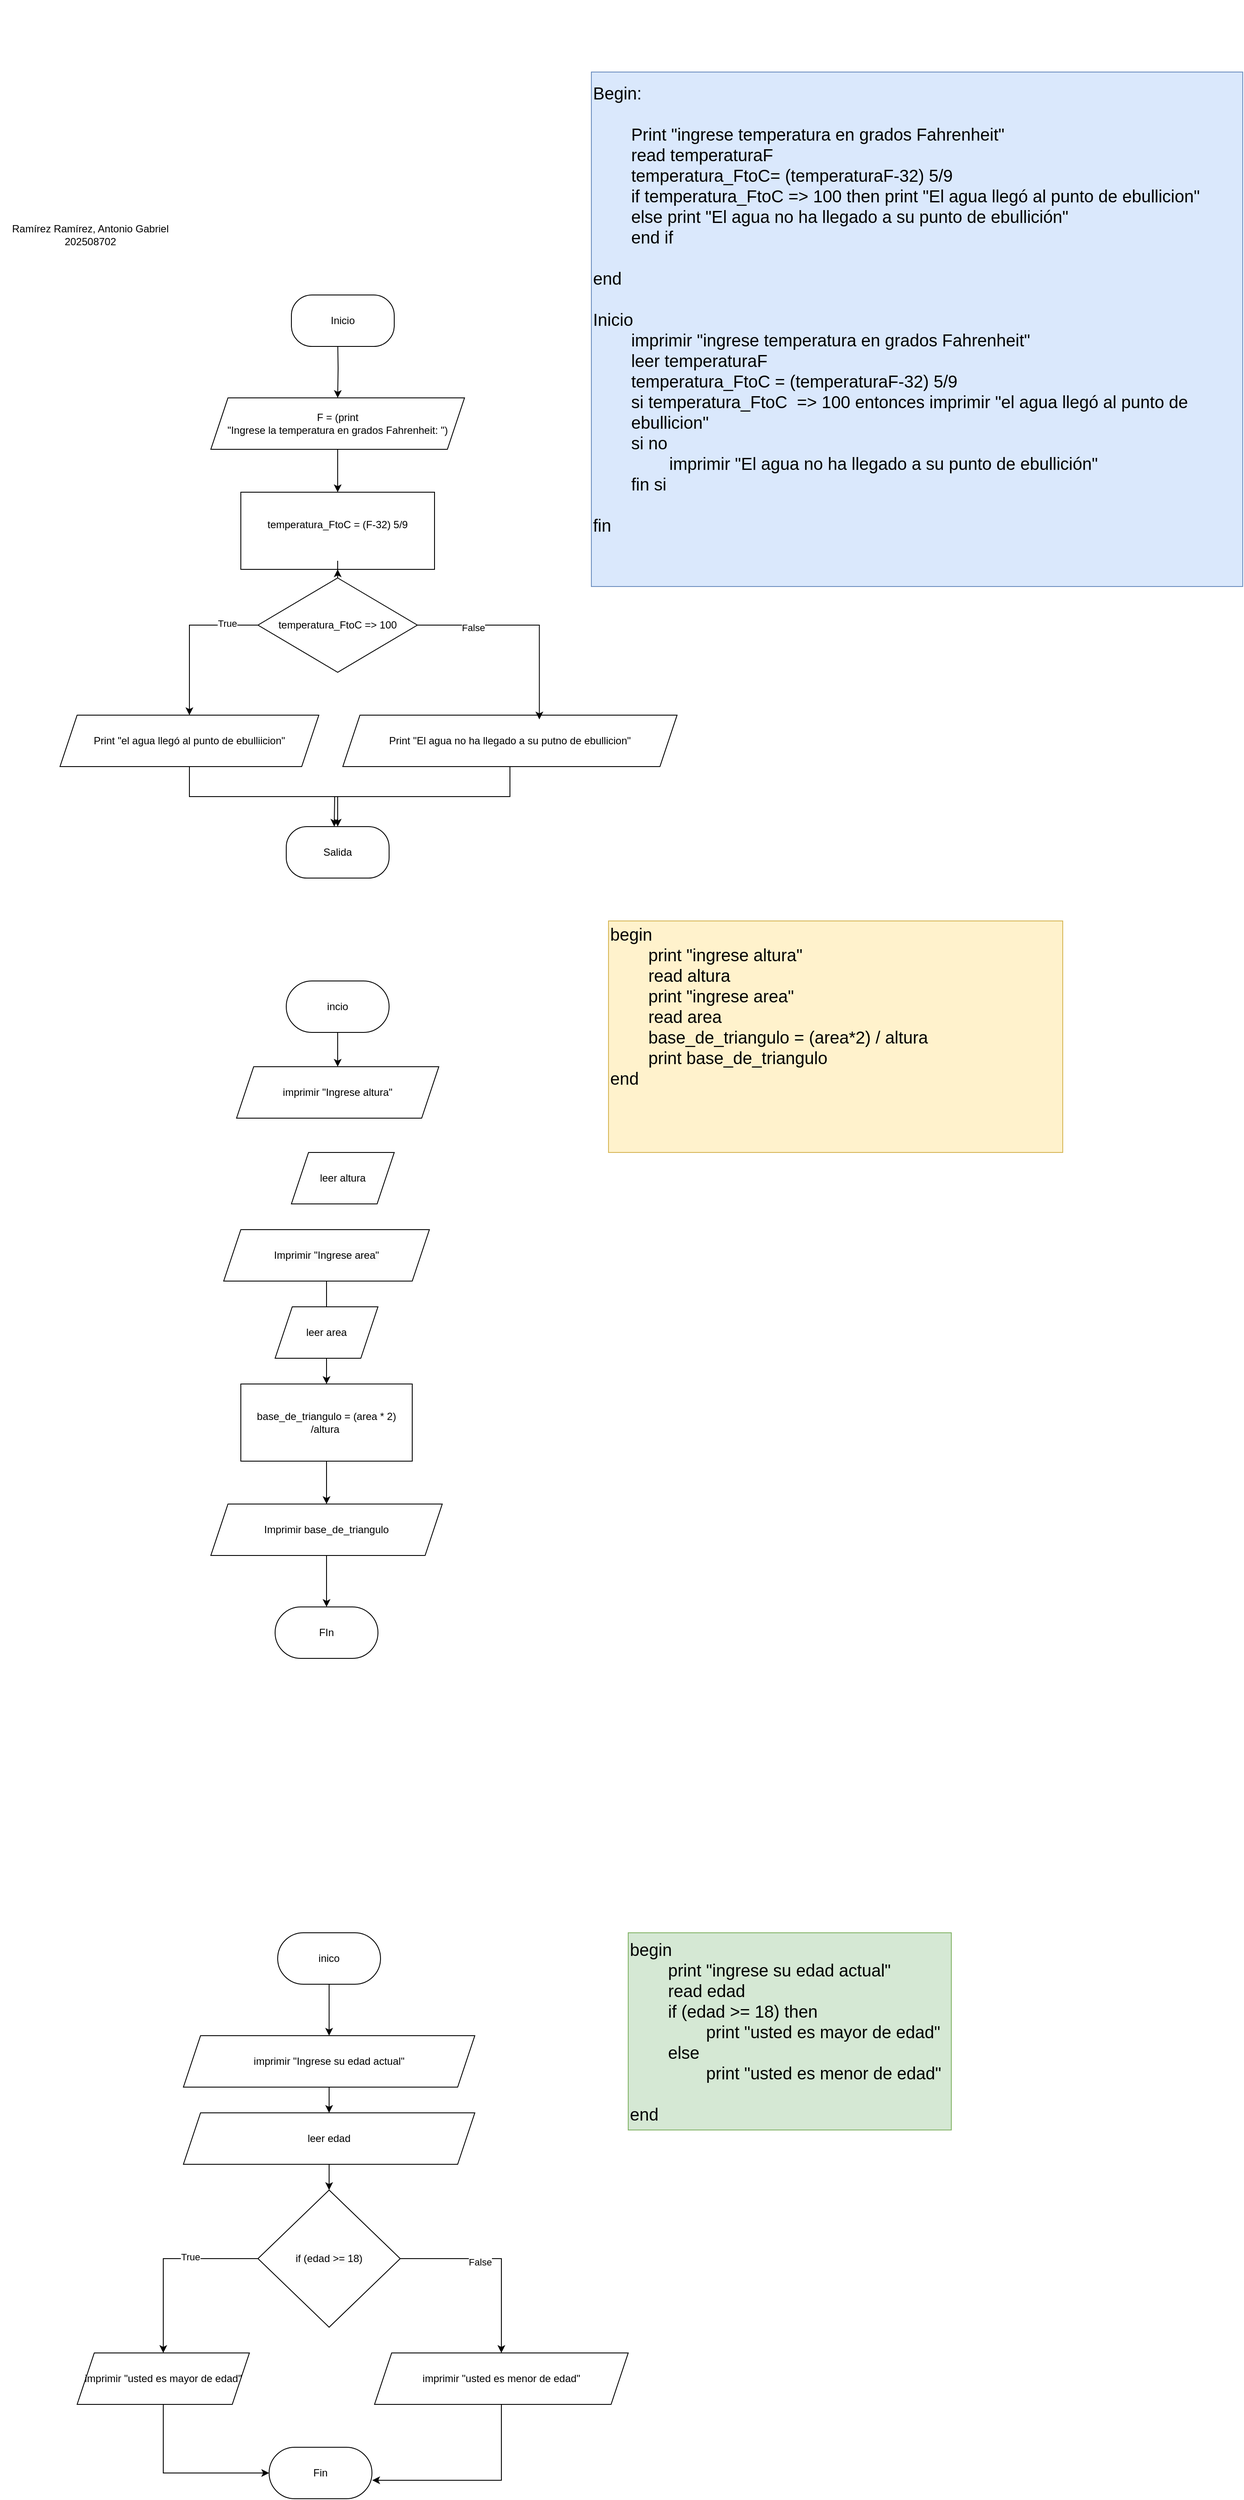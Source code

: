 <mxfile version="26.0.11">
  <diagram name="Página-1" id="kbfQnxgLnGt7NoyHu_p-">
    <mxGraphModel dx="1426" dy="1958" grid="1" gridSize="10" guides="1" tooltips="1" connect="1" arrows="1" fold="1" page="1" pageScale="1" pageWidth="827" pageHeight="1169" math="0" shadow="0">
      <root>
        <mxCell id="0" />
        <mxCell id="1" parent="0" />
        <mxCell id="L6ibwcZqbPdTsbd80rwH-10" value="" style="edgeStyle=orthogonalEdgeStyle;rounded=0;orthogonalLoop=1;jettySize=auto;html=1;" parent="1" target="L6ibwcZqbPdTsbd80rwH-3" edge="1">
          <mxGeometry relative="1" as="geometry">
            <mxPoint x="414" y="150" as="sourcePoint" />
          </mxGeometry>
        </mxCell>
        <mxCell id="L6ibwcZqbPdTsbd80rwH-11" value="" style="edgeStyle=orthogonalEdgeStyle;rounded=0;orthogonalLoop=1;jettySize=auto;html=1;" parent="1" source="L6ibwcZqbPdTsbd80rwH-3" target="L6ibwcZqbPdTsbd80rwH-4" edge="1">
          <mxGeometry relative="1" as="geometry" />
        </mxCell>
        <mxCell id="L6ibwcZqbPdTsbd80rwH-3" value="&lt;div&gt;F = (print&lt;/div&gt;&quot;Ingrese la temperatura en grados Fahrenheit: &quot;)" style="shape=parallelogram;perimeter=parallelogramPerimeter;whiteSpace=wrap;html=1;fixedSize=1;" parent="1" vertex="1">
          <mxGeometry x="266" y="220" width="296" height="60" as="geometry" />
        </mxCell>
        <mxCell id="L6ibwcZqbPdTsbd80rwH-4" value="&lt;div&gt;&lt;br&gt;&lt;/div&gt;&lt;div&gt;temperatura_FtoC =&lt;span style=&quot;background-color: transparent; color: light-dark(rgb(0, 0, 0), rgb(255, 255, 255));&quot;&gt;&amp;nbsp;(F-32) 5/9&lt;/span&gt;&lt;/div&gt;&lt;br&gt;&lt;div&gt;&lt;br&gt;&lt;/div&gt;" style="rounded=0;whiteSpace=wrap;html=1;" parent="1" vertex="1">
          <mxGeometry x="301" y="330" width="226" height="90" as="geometry" />
        </mxCell>
        <mxCell id="L6ibwcZqbPdTsbd80rwH-22" style="edgeStyle=orthogonalEdgeStyle;rounded=0;orthogonalLoop=1;jettySize=auto;html=1;entryX=0.5;entryY=1;entryDx=0;entryDy=0;" parent="1" source="L6ibwcZqbPdTsbd80rwH-5" target="L6ibwcZqbPdTsbd80rwH-4" edge="1">
          <mxGeometry relative="1" as="geometry" />
        </mxCell>
        <mxCell id="L6ibwcZqbPdTsbd80rwH-23" style="edgeStyle=orthogonalEdgeStyle;rounded=0;orthogonalLoop=1;jettySize=auto;html=1;exitX=0;exitY=0.5;exitDx=0;exitDy=0;entryX=0.5;entryY=0;entryDx=0;entryDy=0;" parent="1" source="L6ibwcZqbPdTsbd80rwH-5" target="L6ibwcZqbPdTsbd80rwH-7" edge="1">
          <mxGeometry relative="1" as="geometry" />
        </mxCell>
        <mxCell id="L6ibwcZqbPdTsbd80rwH-25" value="True" style="edgeLabel;html=1;align=center;verticalAlign=middle;resizable=0;points=[];" parent="L6ibwcZqbPdTsbd80rwH-23" vertex="1" connectable="0">
          <mxGeometry x="-0.609" y="-2" relative="1" as="geometry">
            <mxPoint as="offset" />
          </mxGeometry>
        </mxCell>
        <mxCell id="L6ibwcZqbPdTsbd80rwH-5" value="&lt;div&gt;&lt;br&gt;&lt;/div&gt;&lt;span style=&quot;color: light-dark(rgb(0, 0, 0), rgb(255, 255, 255)); background-color: transparent;&quot;&gt;temperatura_FtoC =&amp;gt; 100&lt;/span&gt;&lt;div&gt;&lt;span style=&quot;color: light-dark(rgb(0, 0, 0), rgb(255, 255, 255)); background-color: transparent;&quot;&gt;&lt;br&gt;&lt;/span&gt;&lt;/div&gt;" style="rhombus;whiteSpace=wrap;html=1;" parent="1" vertex="1">
          <mxGeometry x="321" y="430" width="186" height="110" as="geometry" />
        </mxCell>
        <mxCell id="L6ibwcZqbPdTsbd80rwH-20" style="edgeStyle=orthogonalEdgeStyle;rounded=0;orthogonalLoop=1;jettySize=auto;html=1;exitX=0.5;exitY=1;exitDx=0;exitDy=0;entryX=0.5;entryY=0;entryDx=0;entryDy=0;" parent="1" source="L6ibwcZqbPdTsbd80rwH-7" target="L6ibwcZqbPdTsbd80rwH-14" edge="1">
          <mxGeometry relative="1" as="geometry" />
        </mxCell>
        <mxCell id="L6ibwcZqbPdTsbd80rwH-7" value="&lt;div&gt;Print &quot;el agua llegó al punto de ebulliicion&quot;&lt;/div&gt;" style="shape=parallelogram;perimeter=parallelogramPerimeter;whiteSpace=wrap;html=1;fixedSize=1;" parent="1" vertex="1">
          <mxGeometry x="90" y="590" width="302" height="60" as="geometry" />
        </mxCell>
        <mxCell id="L6ibwcZqbPdTsbd80rwH-21" style="edgeStyle=orthogonalEdgeStyle;rounded=0;orthogonalLoop=1;jettySize=auto;html=1;exitX=0.5;exitY=1;exitDx=0;exitDy=0;" parent="1" source="L6ibwcZqbPdTsbd80rwH-8" edge="1">
          <mxGeometry relative="1" as="geometry">
            <mxPoint x="410" y="720" as="targetPoint" />
          </mxGeometry>
        </mxCell>
        <mxCell id="L6ibwcZqbPdTsbd80rwH-8" value="&lt;div&gt;Print &quot;El agua no ha llegado a su putno de ebullicion&quot;&lt;/div&gt;" style="shape=parallelogram;perimeter=parallelogramPerimeter;whiteSpace=wrap;html=1;fixedSize=1;" parent="1" vertex="1">
          <mxGeometry x="420" y="590" width="390" height="60" as="geometry" />
        </mxCell>
        <mxCell id="L6ibwcZqbPdTsbd80rwH-14" value="Salida" style="rounded=1;whiteSpace=wrap;html=1;arcSize=40;" parent="1" vertex="1">
          <mxGeometry x="354" y="720" width="120" height="60" as="geometry" />
        </mxCell>
        <mxCell id="L6ibwcZqbPdTsbd80rwH-15" value="Inicio" style="rounded=1;whiteSpace=wrap;html=1;arcSize=40;" parent="1" vertex="1">
          <mxGeometry x="360" y="100" width="120" height="60" as="geometry" />
        </mxCell>
        <mxCell id="L6ibwcZqbPdTsbd80rwH-24" style="edgeStyle=orthogonalEdgeStyle;rounded=0;orthogonalLoop=1;jettySize=auto;html=1;exitX=1;exitY=0.5;exitDx=0;exitDy=0;entryX=0.588;entryY=0.083;entryDx=0;entryDy=0;entryPerimeter=0;" parent="1" source="L6ibwcZqbPdTsbd80rwH-5" target="L6ibwcZqbPdTsbd80rwH-8" edge="1">
          <mxGeometry relative="1" as="geometry" />
        </mxCell>
        <mxCell id="L6ibwcZqbPdTsbd80rwH-26" value="False" style="edgeLabel;html=1;align=center;verticalAlign=middle;resizable=0;points=[];" parent="L6ibwcZqbPdTsbd80rwH-24" vertex="1" connectable="0">
          <mxGeometry x="-0.488" y="-3" relative="1" as="geometry">
            <mxPoint as="offset" />
          </mxGeometry>
        </mxCell>
        <mxCell id="L6ibwcZqbPdTsbd80rwH-28" value="Ramírez Ramírez, Antonio Gabriel&lt;div&gt;202508702&lt;/div&gt;" style="text;html=1;align=center;verticalAlign=middle;resizable=0;points=[];autosize=1;strokeColor=none;fillColor=none;" parent="1" vertex="1">
          <mxGeometry x="20" y="10" width="210" height="40" as="geometry" />
        </mxCell>
        <mxCell id="EQYJEPt1UiemQ2J8pEpr-8" value="" style="edgeStyle=orthogonalEdgeStyle;rounded=0;orthogonalLoop=1;jettySize=auto;html=1;" parent="1" source="EQYJEPt1UiemQ2J8pEpr-2" target="EQYJEPt1UiemQ2J8pEpr-3" edge="1">
          <mxGeometry relative="1" as="geometry" />
        </mxCell>
        <mxCell id="EQYJEPt1UiemQ2J8pEpr-2" value="incio" style="rounded=1;whiteSpace=wrap;html=1;arcSize=50;" parent="1" vertex="1">
          <mxGeometry x="354" y="900" width="120" height="60" as="geometry" />
        </mxCell>
        <mxCell id="EQYJEPt1UiemQ2J8pEpr-3" value="imprimir &quot;Ingrese altura&quot;" style="shape=parallelogram;perimeter=parallelogramPerimeter;whiteSpace=wrap;html=1;fixedSize=1;" parent="1" vertex="1">
          <mxGeometry x="296" y="1000" width="236" height="60" as="geometry" />
        </mxCell>
        <mxCell id="EQYJEPt1UiemQ2J8pEpr-10" value="" style="edgeStyle=orthogonalEdgeStyle;rounded=0;orthogonalLoop=1;jettySize=auto;html=1;" parent="1" source="EQYJEPt1UiemQ2J8pEpr-4" target="EQYJEPt1UiemQ2J8pEpr-5" edge="1">
          <mxGeometry relative="1" as="geometry" />
        </mxCell>
        <mxCell id="EQYJEPt1UiemQ2J8pEpr-4" value="&lt;span style=&quot;color: rgb(0, 0, 0); font-family: Helvetica; font-size: 12px; font-style: normal; font-variant-ligatures: normal; font-variant-caps: normal; font-weight: 400; letter-spacing: normal; orphans: 2; text-align: center; text-indent: 0px; text-transform: none; widows: 2; word-spacing: 0px; -webkit-text-stroke-width: 0px; white-space: normal; background-color: rgb(251, 251, 251); text-decoration-thickness: initial; text-decoration-style: initial; text-decoration-color: initial; float: none; display: inline !important;&quot;&gt;Imprimir &quot;Ingrese area&quot;&lt;/span&gt;" style="shape=parallelogram;perimeter=parallelogramPerimeter;whiteSpace=wrap;html=1;fixedSize=1;" parent="1" vertex="1">
          <mxGeometry x="281" y="1190" width="240" height="60" as="geometry" />
        </mxCell>
        <mxCell id="EQYJEPt1UiemQ2J8pEpr-11" value="" style="edgeStyle=orthogonalEdgeStyle;rounded=0;orthogonalLoop=1;jettySize=auto;html=1;" parent="1" source="EQYJEPt1UiemQ2J8pEpr-5" target="EQYJEPt1UiemQ2J8pEpr-6" edge="1">
          <mxGeometry relative="1" as="geometry" />
        </mxCell>
        <mxCell id="EQYJEPt1UiemQ2J8pEpr-5" value="base_de_triangulo = (area * 2) /altura&amp;nbsp;" style="rounded=0;whiteSpace=wrap;html=1;" parent="1" vertex="1">
          <mxGeometry x="301" y="1370" width="200" height="90" as="geometry" />
        </mxCell>
        <mxCell id="EQYJEPt1UiemQ2J8pEpr-12" value="" style="edgeStyle=orthogonalEdgeStyle;rounded=0;orthogonalLoop=1;jettySize=auto;html=1;" parent="1" source="EQYJEPt1UiemQ2J8pEpr-6" edge="1">
          <mxGeometry relative="1" as="geometry">
            <mxPoint x="401" y="1630" as="targetPoint" />
          </mxGeometry>
        </mxCell>
        <mxCell id="EQYJEPt1UiemQ2J8pEpr-6" value="Imprimir base_de_triangulo" style="shape=parallelogram;perimeter=parallelogramPerimeter;whiteSpace=wrap;html=1;fixedSize=1;" parent="1" vertex="1">
          <mxGeometry x="266" y="1510" width="270" height="60" as="geometry" />
        </mxCell>
        <mxCell id="EQYJEPt1UiemQ2J8pEpr-7" value="FIn" style="rounded=1;whiteSpace=wrap;html=1;arcSize=50;" parent="1" vertex="1">
          <mxGeometry x="341" y="1630" width="120" height="60" as="geometry" />
        </mxCell>
        <mxCell id="EQYJEPt1UiemQ2J8pEpr-23" value="" style="edgeStyle=orthogonalEdgeStyle;rounded=0;orthogonalLoop=1;jettySize=auto;html=1;" parent="1" source="EQYJEPt1UiemQ2J8pEpr-13" target="EQYJEPt1UiemQ2J8pEpr-14" edge="1">
          <mxGeometry relative="1" as="geometry" />
        </mxCell>
        <mxCell id="EQYJEPt1UiemQ2J8pEpr-13" value="inico" style="rounded=1;whiteSpace=wrap;html=1;arcSize=50;" parent="1" vertex="1">
          <mxGeometry x="344" y="2010" width="120" height="60" as="geometry" />
        </mxCell>
        <mxCell id="EQYJEPt1UiemQ2J8pEpr-32" value="" style="edgeStyle=orthogonalEdgeStyle;rounded=0;orthogonalLoop=1;jettySize=auto;html=1;" parent="1" source="EQYJEPt1UiemQ2J8pEpr-14" target="EQYJEPt1UiemQ2J8pEpr-30" edge="1">
          <mxGeometry relative="1" as="geometry" />
        </mxCell>
        <mxCell id="EQYJEPt1UiemQ2J8pEpr-14" value="imprimir &quot;Ingrese su edad actual&quot;" style="shape=parallelogram;perimeter=parallelogramPerimeter;whiteSpace=wrap;html=1;fixedSize=1;" parent="1" vertex="1">
          <mxGeometry x="234" y="2130" width="340" height="60" as="geometry" />
        </mxCell>
        <mxCell id="EQYJEPt1UiemQ2J8pEpr-19" style="edgeStyle=orthogonalEdgeStyle;rounded=0;orthogonalLoop=1;jettySize=auto;html=1;exitX=0;exitY=0.5;exitDx=0;exitDy=0;" parent="1" source="EQYJEPt1UiemQ2J8pEpr-16" target="EQYJEPt1UiemQ2J8pEpr-17" edge="1">
          <mxGeometry relative="1" as="geometry" />
        </mxCell>
        <mxCell id="EQYJEPt1UiemQ2J8pEpr-21" value="True" style="edgeLabel;html=1;align=center;verticalAlign=middle;resizable=0;points=[];" parent="EQYJEPt1UiemQ2J8pEpr-19" vertex="1" connectable="0">
          <mxGeometry x="-0.281" y="-2" relative="1" as="geometry">
            <mxPoint as="offset" />
          </mxGeometry>
        </mxCell>
        <mxCell id="EQYJEPt1UiemQ2J8pEpr-20" style="edgeStyle=orthogonalEdgeStyle;rounded=0;orthogonalLoop=1;jettySize=auto;html=1;exitX=1;exitY=0.5;exitDx=0;exitDy=0;" parent="1" source="EQYJEPt1UiemQ2J8pEpr-16" target="EQYJEPt1UiemQ2J8pEpr-18" edge="1">
          <mxGeometry relative="1" as="geometry" />
        </mxCell>
        <mxCell id="EQYJEPt1UiemQ2J8pEpr-22" value="False" style="edgeLabel;html=1;align=center;verticalAlign=middle;resizable=0;points=[];" parent="EQYJEPt1UiemQ2J8pEpr-20" vertex="1" connectable="0">
          <mxGeometry x="-0.187" y="-4" relative="1" as="geometry">
            <mxPoint as="offset" />
          </mxGeometry>
        </mxCell>
        <mxCell id="EQYJEPt1UiemQ2J8pEpr-16" value="&lt;br&gt;&lt;span style=&quot;color: rgb(0, 0, 0); font-family: Helvetica; font-size: 12px; font-style: normal; font-variant-ligatures: normal; font-variant-caps: normal; font-weight: 400; letter-spacing: normal; orphans: 2; text-align: center; text-indent: 0px; text-transform: none; widows: 2; word-spacing: 0px; -webkit-text-stroke-width: 0px; white-space: normal; background-color: rgb(251, 251, 251); text-decoration-thickness: initial; text-decoration-style: initial; text-decoration-color: initial; float: none; display: inline !important;&quot;&gt;if (edad &amp;gt;= 18)&lt;/span&gt;&lt;div&gt;&lt;br/&gt;&lt;/div&gt;" style="rhombus;whiteSpace=wrap;html=1;" parent="1" vertex="1">
          <mxGeometry x="321" y="2310" width="166" height="160" as="geometry" />
        </mxCell>
        <mxCell id="EQYJEPt1UiemQ2J8pEpr-26" style="edgeStyle=orthogonalEdgeStyle;rounded=0;orthogonalLoop=1;jettySize=auto;html=1;exitX=0.5;exitY=1;exitDx=0;exitDy=0;entryX=0;entryY=0.5;entryDx=0;entryDy=0;" parent="1" source="EQYJEPt1UiemQ2J8pEpr-17" target="EQYJEPt1UiemQ2J8pEpr-25" edge="1">
          <mxGeometry relative="1" as="geometry" />
        </mxCell>
        <mxCell id="EQYJEPt1UiemQ2J8pEpr-17" value="imprimir &quot;usted es mayor de edad&quot;" style="shape=parallelogram;perimeter=parallelogramPerimeter;whiteSpace=wrap;html=1;fixedSize=1;" parent="1" vertex="1">
          <mxGeometry x="110" y="2500" width="201" height="60" as="geometry" />
        </mxCell>
        <mxCell id="EQYJEPt1UiemQ2J8pEpr-18" value="imprimir &quot;usted es menor de edad&quot;" style="shape=parallelogram;perimeter=parallelogramPerimeter;whiteSpace=wrap;html=1;fixedSize=1;" parent="1" vertex="1">
          <mxGeometry x="457" y="2500" width="296" height="60" as="geometry" />
        </mxCell>
        <mxCell id="EQYJEPt1UiemQ2J8pEpr-25" value="Fin" style="rounded=1;whiteSpace=wrap;html=1;arcSize=50;" parent="1" vertex="1">
          <mxGeometry x="334" y="2610" width="120" height="60" as="geometry" />
        </mxCell>
        <mxCell id="EQYJEPt1UiemQ2J8pEpr-27" style="edgeStyle=orthogonalEdgeStyle;rounded=0;orthogonalLoop=1;jettySize=auto;html=1;exitX=0.5;exitY=1;exitDx=0;exitDy=0;entryX=1.003;entryY=0.641;entryDx=0;entryDy=0;entryPerimeter=0;" parent="1" source="EQYJEPt1UiemQ2J8pEpr-18" target="EQYJEPt1UiemQ2J8pEpr-25" edge="1">
          <mxGeometry relative="1" as="geometry" />
        </mxCell>
        <mxCell id="EQYJEPt1UiemQ2J8pEpr-28" value="leer altura" style="shape=parallelogram;perimeter=parallelogramPerimeter;whiteSpace=wrap;html=1;fixedSize=1;" parent="1" vertex="1">
          <mxGeometry x="360" y="1100" width="120" height="60" as="geometry" />
        </mxCell>
        <mxCell id="EQYJEPt1UiemQ2J8pEpr-29" value="leer area" style="shape=parallelogram;perimeter=parallelogramPerimeter;whiteSpace=wrap;html=1;fixedSize=1;" parent="1" vertex="1">
          <mxGeometry x="341" y="1280" width="120" height="60" as="geometry" />
        </mxCell>
        <mxCell id="EQYJEPt1UiemQ2J8pEpr-33" value="" style="edgeStyle=orthogonalEdgeStyle;rounded=0;orthogonalLoop=1;jettySize=auto;html=1;" parent="1" source="EQYJEPt1UiemQ2J8pEpr-30" target="EQYJEPt1UiemQ2J8pEpr-16" edge="1">
          <mxGeometry relative="1" as="geometry" />
        </mxCell>
        <mxCell id="EQYJEPt1UiemQ2J8pEpr-30" value="leer edad" style="shape=parallelogram;perimeter=parallelogramPerimeter;whiteSpace=wrap;html=1;fixedSize=1;" parent="1" vertex="1">
          <mxGeometry x="234" y="2220" width="340" height="60" as="geometry" />
        </mxCell>
        <mxCell id="9v0zk7QX-WcIDmFi2F4O-1" value="&lt;div&gt;&lt;br&gt;&lt;/div&gt;&lt;div&gt;&lt;br&gt;&lt;/div&gt;&lt;div&gt;&lt;br&gt;&lt;/div&gt;&lt;div&gt;&lt;br&gt;&lt;/div&gt;Begin:&amp;nbsp;&lt;div&gt;&lt;br&gt;&lt;/div&gt;&lt;div&gt;&lt;span style=&quot;white-space: pre;&quot;&gt;&#x9;&lt;/span&gt;Print &quot;ingrese temperatura en grados Fahrenheit&quot;&lt;/div&gt;&lt;div&gt;&lt;span style=&quot;white-space: pre;&quot;&gt;&#x9;&lt;/span&gt;read temperaturaF&lt;/div&gt;&lt;div&gt;&lt;span style=&quot;white-space: pre;&quot;&gt;&#x9;&lt;/span&gt;&lt;span style=&quot;background-color: transparent; color: light-dark(rgb(0, 0, 0), rgb(255, 255, 255));&quot;&gt;temperatura_FtoC=&lt;/span&gt;&lt;span style=&quot;background-color: transparent; color: light-dark(rgb(0, 0, 0), rgb(255, 255, 255));&quot;&gt;&amp;nbsp;(temperaturaF-32) 5/9&lt;/span&gt;&lt;/div&gt;&lt;div&gt;&lt;span style=&quot;white-space: pre;&quot;&gt;&#x9;&lt;/span&gt;&lt;font&gt;if&amp;nbsp;&lt;span style=&quot;text-align: center; background-color: transparent; color: light-dark(rgb(0, 0, 0), rgb(255, 255, 255));&quot;&gt;temperatura_FtoC =&amp;gt; 100 then print &quot;El agua llegó al punto de ebullicion&quot;&lt;/span&gt;&lt;/font&gt;&lt;/div&gt;&lt;div&gt;&lt;font&gt;&lt;span style=&quot;white-space: pre;&quot;&gt;&#x9;&lt;/span&gt;else print &quot;El agua no ha llegado a su punto de ebullición&quot;&lt;br&gt;&lt;/font&gt;&lt;/div&gt;&lt;div&gt;&lt;font&gt;&lt;span style=&quot;white-space: pre;&quot;&gt;&#x9;&lt;/span&gt;end if&amp;nbsp;&lt;/font&gt;&lt;/div&gt;&lt;div&gt;&lt;div&gt;&lt;br&gt;&lt;/div&gt;&lt;div&gt;end&lt;/div&gt;&lt;div&gt;&lt;br&gt;&lt;/div&gt;&lt;div&gt;Inicio&amp;nbsp;&lt;/div&gt;&lt;div&gt;&lt;span style=&quot;white-space: pre;&quot;&gt;&#x9;&lt;/span&gt;imprimir &quot;ingrese temperatura en grados Fahrenheit&quot;&lt;br&gt;&lt;/div&gt;&lt;div&gt;&lt;span style=&quot;white-space: pre;&quot;&gt;&#x9;&lt;/span&gt;leer temperaturaF&lt;br&gt;&lt;/div&gt;&lt;div&gt;&lt;span style=&quot;white-space: pre;&quot;&gt;&#x9;&lt;/span&gt;temperatura_FtoC = (temperaturaF-32) 5/9&lt;br&gt;&lt;/div&gt;&lt;div&gt;&lt;span style=&quot;white-space: pre;&quot;&gt;&#x9;&lt;/span&gt;si temperatura_FtoC&amp;nbsp; =&amp;gt; 100 entonces imprimir &quot;el agua llegó al punto de &lt;span style=&quot;white-space: pre;&quot;&gt;&#x9;&lt;/span&gt;ebullicion&quot;&lt;br&gt;&lt;/div&gt;&lt;div&gt;&lt;span style=&quot;white-space: pre;&quot;&gt;&#x9;&lt;/span&gt;si no&amp;nbsp;&lt;/div&gt;&lt;div&gt;&lt;span style=&quot;white-space: pre;&quot;&gt;&#x9;&lt;/span&gt;&lt;span style=&quot;white-space: pre;&quot;&gt;&#x9;&lt;/span&gt;imprimir &quot;El agua no ha llegado a su punto de ebullición&quot;&lt;br&gt;&lt;/div&gt;&lt;div&gt;&lt;span style=&quot;white-space: pre;&quot;&gt;&#x9;&lt;/span&gt;fin si&lt;/div&gt;&lt;div&gt;&lt;span style=&quot;background-color: transparent; color: light-dark(rgb(0, 0, 0), rgb(255, 255, 255));&quot;&gt;&lt;br&gt;&lt;/span&gt;&lt;/div&gt;&lt;div&gt;&lt;span style=&quot;background-color: transparent; color: light-dark(rgb(0, 0, 0), rgb(255, 255, 255));&quot;&gt;fin&amp;nbsp;&lt;/span&gt;&lt;/div&gt;&lt;div&gt;&lt;br&gt;&lt;/div&gt;&lt;div&gt;&lt;br&gt;&lt;/div&gt;&lt;div&gt;&lt;br&gt;&lt;/div&gt;&lt;div&gt;&lt;br&gt;&lt;/div&gt;&lt;div&gt;&lt;br&gt;&lt;/div&gt;&lt;div&gt;&lt;br&gt;&lt;/div&gt;&lt;/div&gt;" style="text;html=1;align=left;verticalAlign=middle;whiteSpace=wrap;rounded=0;fillColor=#dae8fc;strokeColor=#6c8ebf;fontSize=20;" vertex="1" parent="1">
          <mxGeometry x="710" y="-160" width="760" height="600" as="geometry" />
        </mxCell>
        <mxCell id="9v0zk7QX-WcIDmFi2F4O-2" value="begin&amp;nbsp;&lt;div&gt;&lt;span style=&quot;white-space: pre;&quot;&gt;&#x9;&lt;/span&gt;print &quot;ingrese altura&quot;&lt;br&gt;&lt;/div&gt;&lt;div&gt;&lt;span style=&quot;white-space: pre;&quot;&gt;&#x9;&lt;/span&gt;read altura&lt;br&gt;&lt;/div&gt;&lt;div&gt;&lt;span style=&quot;white-space: pre;&quot;&gt;&#x9;&lt;/span&gt;print &quot;ingrese area&quot;&lt;br&gt;&lt;/div&gt;&lt;div&gt;&lt;span style=&quot;white-space: pre;&quot;&gt;&#x9;&lt;/span&gt;read area&lt;br&gt;&lt;/div&gt;&lt;div&gt;&lt;span style=&quot;white-space: pre;&quot;&gt;&#x9;&lt;/span&gt;base_de_triangulo = (area*2) / altura&lt;br&gt;&lt;/div&gt;&lt;div&gt;&lt;span style=&quot;white-space: pre;&quot;&gt;&#x9;&lt;/span&gt;print base_de_triangulo&lt;br&gt;&lt;/div&gt;&lt;div&gt;end&lt;/div&gt;&lt;div&gt;&lt;br&gt;&lt;/div&gt;&lt;div&gt;&lt;br&gt;&lt;/div&gt;&lt;div&gt;&lt;br&gt;&lt;/div&gt;" style="text;html=1;align=left;verticalAlign=middle;whiteSpace=wrap;rounded=0;fontSize=20;fillColor=#fff2cc;strokeColor=#d6b656;" vertex="1" parent="1">
          <mxGeometry x="730" y="830" width="530" height="270" as="geometry" />
        </mxCell>
        <mxCell id="9v0zk7QX-WcIDmFi2F4O-3" value="&lt;font style=&quot;font-size: 20px;&quot;&gt;begin&lt;/font&gt;&lt;div&gt;&lt;font style=&quot;font-size: 20px;&quot;&gt;&lt;span style=&quot;white-space: pre;&quot;&gt;&#x9;&lt;/span&gt;print &quot;ingrese su edad actual&quot;&lt;br&gt;&lt;/font&gt;&lt;/div&gt;&lt;div&gt;&lt;font style=&quot;font-size: 20px;&quot;&gt;&lt;span style=&quot;white-space: pre;&quot;&gt;&#x9;&lt;/span&gt;read edad&lt;br&gt;&lt;/font&gt;&lt;/div&gt;&lt;div&gt;&lt;font style=&quot;font-size: 20px;&quot;&gt;&lt;span style=&quot;white-space: pre;&quot;&gt;&#x9;&lt;/span&gt;if (edad &amp;gt;= 18) then&amp;nbsp;&lt;br&gt;&lt;/font&gt;&lt;/div&gt;&lt;div&gt;&lt;font style=&quot;font-size: 20px;&quot;&gt;&lt;span style=&quot;white-space: pre;&quot;&gt;&#x9;&lt;span style=&quot;white-space: pre;&quot;&gt;&#x9;&lt;/span&gt;&lt;/span&gt;print &quot;usted es mayor de edad&quot;&lt;br&gt;&lt;/font&gt;&lt;/div&gt;&lt;div&gt;&lt;font style=&quot;font-size: 20px;&quot;&gt;&lt;span style=&quot;white-space: pre;&quot;&gt;&#x9;&lt;/span&gt;else&amp;nbsp;&lt;br&gt;&lt;span style=&quot;white-space: pre;&quot;&gt;&#x9;&lt;/span&gt;&lt;span style=&quot;white-space: pre;&quot;&gt;&#x9;&lt;/span&gt;print &quot;usted es menor de edad&quot;&lt;br&gt;&lt;/font&gt;&lt;/div&gt;&lt;div&gt;&lt;font style=&quot;font-size: 20px;&quot;&gt;&lt;br&gt;&lt;/font&gt;&lt;/div&gt;&lt;div&gt;&lt;font style=&quot;font-size: 20px;&quot;&gt;end&amp;nbsp;&lt;/font&gt;&lt;/div&gt;" style="text;html=1;align=left;verticalAlign=middle;whiteSpace=wrap;rounded=0;fillColor=#d5e8d4;strokeColor=#82b366;" vertex="1" parent="1">
          <mxGeometry x="753" y="2010" width="377" height="230" as="geometry" />
        </mxCell>
      </root>
    </mxGraphModel>
  </diagram>
</mxfile>

